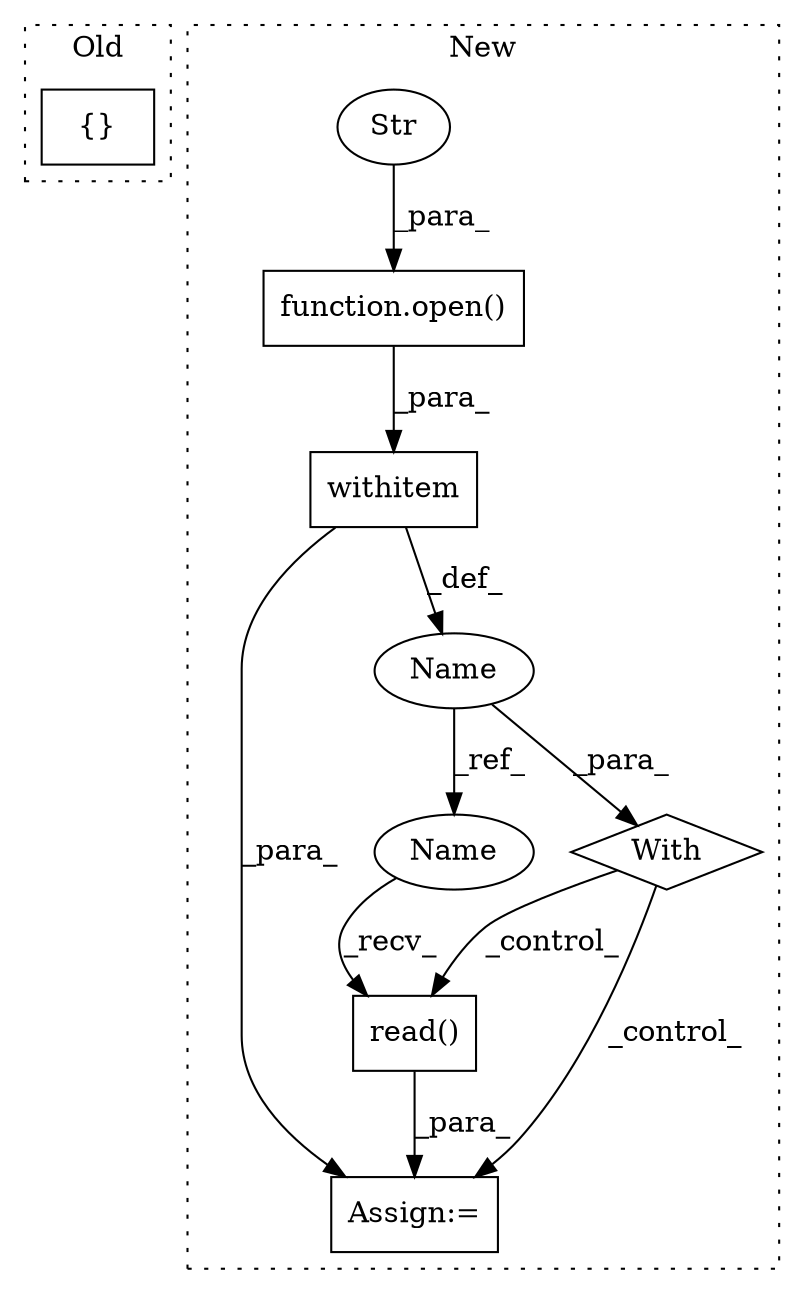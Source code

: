 digraph G {
subgraph cluster0 {
1 [label="{}" a="98" s="8721,8732" l="1,0" shape="box"];
label = "Old";
style="dotted";
}
subgraph cluster1 {
2 [label="read()" a="75" s="10338" l="8" shape="box"];
3 [label="Assign:=" a="68" s="10401" l="3" shape="box"];
4 [label="Name" a="87" s="10309" l="1" shape="ellipse"];
5 [label="With" a="39" s="10280,10289" l="5,39" shape="diamond"];
6 [label="withitem" a="49" s="10285" l="4" shape="box"];
7 [label="function.open()" a="75" s="10285,10304" l="5,1" shape="box"];
8 [label="Str" a="66" s="10300" l="4" shape="ellipse"];
9 [label="Name" a="87" s="10338" l="1" shape="ellipse"];
label = "New";
style="dotted";
}
2 -> 3 [label="_para_"];
4 -> 5 [label="_para_"];
4 -> 9 [label="_ref_"];
5 -> 2 [label="_control_"];
5 -> 3 [label="_control_"];
6 -> 4 [label="_def_"];
6 -> 3 [label="_para_"];
7 -> 6 [label="_para_"];
8 -> 7 [label="_para_"];
9 -> 2 [label="_recv_"];
}